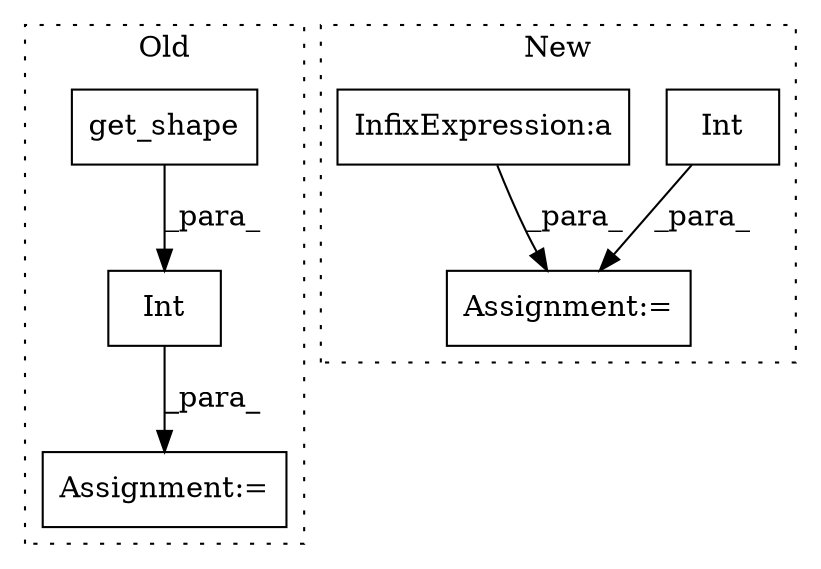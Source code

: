 digraph G {
subgraph cluster0 {
1 [label="get_shape" a="32" s="1510" l="11" shape="box"];
4 [label="Assignment:=" a="7" s="1498" l="1" shape="box"];
5 [label="Int" a="32" s="1499,1524" l="4,1" shape="box"];
label = "Old";
style="dotted";
}
subgraph cluster1 {
2 [label="Int" a="32" s="1845,1859" l="4,1" shape="box"];
3 [label="Assignment:=" a="7" s="1833" l="1" shape="box"];
6 [label="InfixExpression:a" a="27" s="1070" l="3" shape="box"];
label = "New";
style="dotted";
}
1 -> 5 [label="_para_"];
2 -> 3 [label="_para_"];
5 -> 4 [label="_para_"];
6 -> 3 [label="_para_"];
}